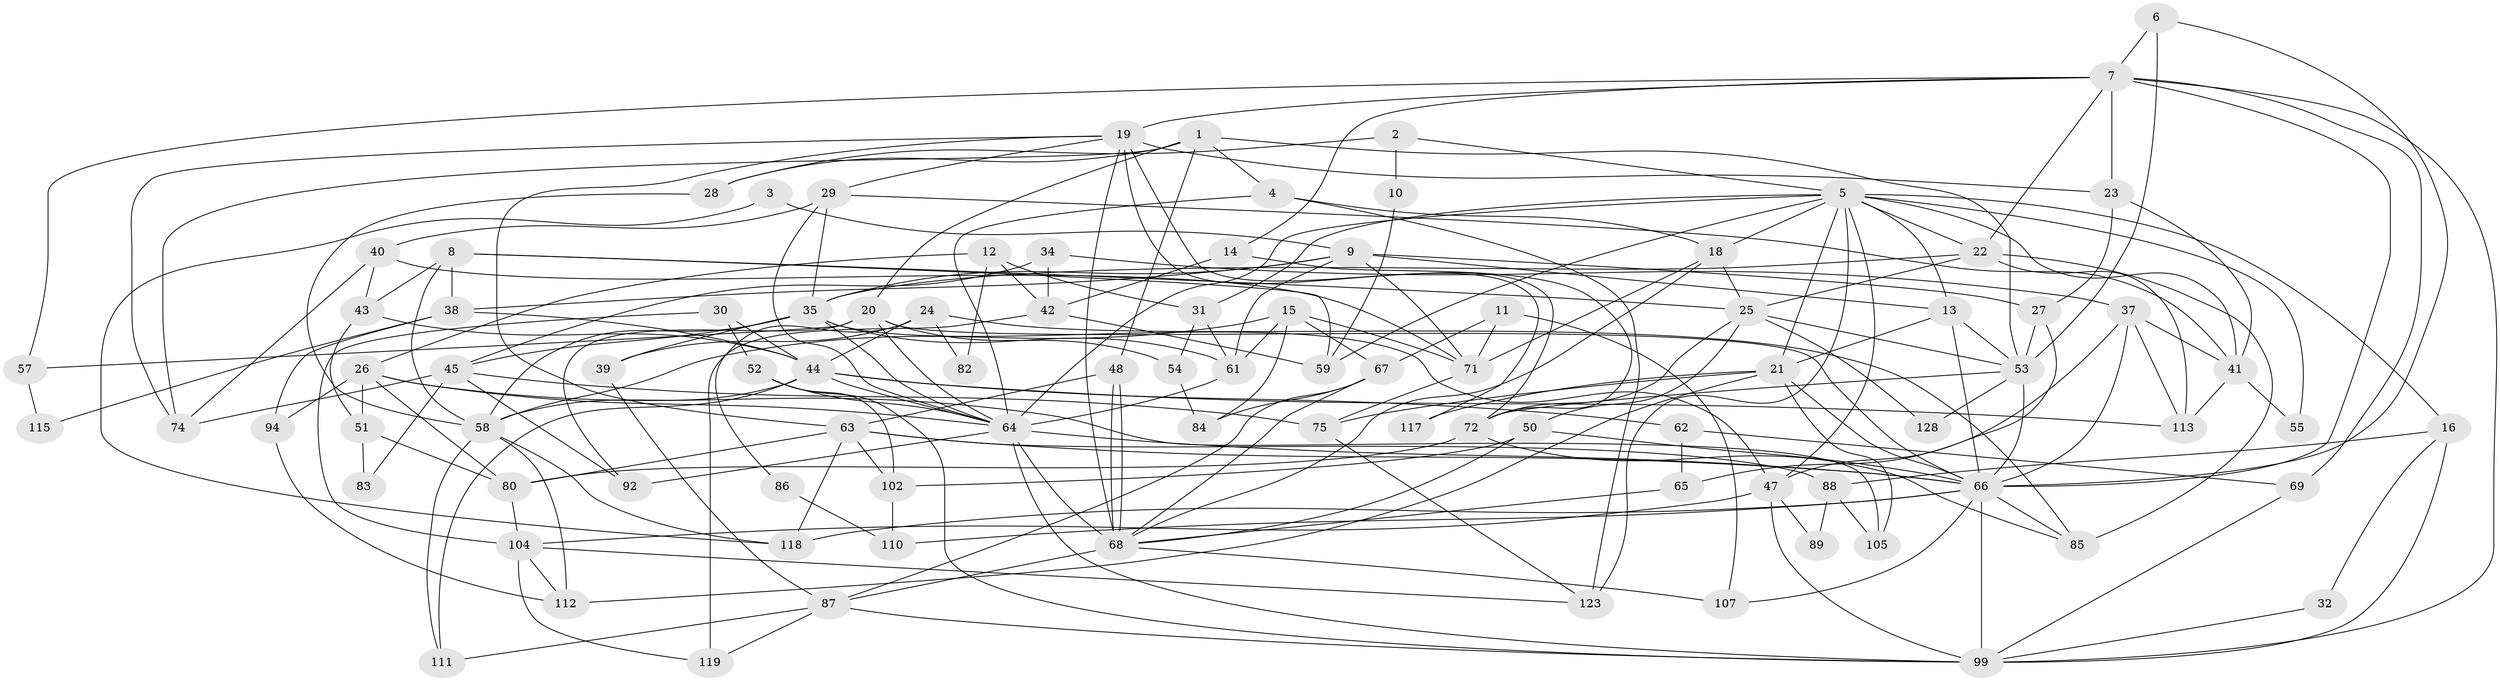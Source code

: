 // original degree distribution, {6: 0.11363636363636363, 3: 0.22727272727272727, 2: 0.14393939393939395, 4: 0.3106060606060606, 8: 0.007575757575757576, 5: 0.17424242424242425, 9: 0.007575757575757576, 7: 0.015151515151515152}
// Generated by graph-tools (version 1.1) at 2025/18/03/04/25 18:18:40]
// undirected, 92 vertices, 219 edges
graph export_dot {
graph [start="1"]
  node [color=gray90,style=filled];
  1;
  2;
  3;
  4;
  5 [super="+122+95+98"];
  6;
  7 [super="+77+17"];
  8;
  9 [super="+36"];
  10;
  11;
  12;
  13 [super="+60"];
  14;
  15 [super="+90"];
  16;
  18;
  19 [super="+109"];
  20;
  21 [super="+33"];
  22 [super="+96"];
  23;
  24;
  25 [super="+106"];
  26;
  27;
  28;
  29;
  30;
  31;
  32;
  34;
  35 [super="+101"];
  37;
  38 [super="+49"];
  39;
  40;
  41;
  42;
  43 [super="+130"];
  44 [super="+79+124"];
  45 [super="+121"];
  47;
  48;
  50 [super="+129"];
  51;
  52;
  53 [super="+56"];
  54;
  55;
  57;
  58 [super="+78"];
  59;
  61 [super="+73"];
  62;
  63 [super="+93"];
  64 [super="+91"];
  65;
  66 [super="+76+125"];
  67;
  68 [super="+81+70"];
  69;
  71 [super="+132"];
  72 [super="+126"];
  74;
  75;
  80 [super="+97"];
  82;
  83;
  84;
  85;
  86;
  87;
  88;
  89;
  92;
  94;
  99 [super="+103+108"];
  102;
  104 [super="+114"];
  105;
  107;
  110;
  111;
  112;
  113 [super="+116"];
  115;
  117;
  118;
  119;
  123;
  128;
  1 -- 48;
  1 -- 4;
  1 -- 20;
  1 -- 28;
  1 -- 53;
  1 -- 74;
  2 -- 28;
  2 -- 10;
  2 -- 5;
  3 -- 118;
  3 -- 9;
  4 -- 123;
  4 -- 64;
  4 -- 18;
  5 -- 18;
  5 -- 21;
  5 -- 31;
  5 -- 47;
  5 -- 123;
  5 -- 59;
  5 -- 22;
  5 -- 64;
  5 -- 16;
  5 -- 55;
  5 -- 41;
  5 -- 13;
  6 -- 53;
  6 -- 7;
  6 -- 66;
  7 -- 57;
  7 -- 69;
  7 -- 99;
  7 -- 22;
  7 -- 23;
  7 -- 66;
  7 -- 19;
  7 -- 14;
  8 -- 43;
  8 -- 59;
  8 -- 58;
  8 -- 38;
  8 -- 25;
  9 -- 71;
  9 -- 13;
  9 -- 35;
  9 -- 38;
  9 -- 27;
  9 -- 61;
  10 -- 59;
  11 -- 107;
  11 -- 67;
  11 -- 71;
  12 -- 42;
  12 -- 26;
  12 -- 31;
  12 -- 82;
  13 -- 21;
  13 -- 66;
  13 -- 53;
  14 -- 42;
  14 -- 72;
  15 -- 71;
  15 -- 67;
  15 -- 58;
  15 -- 84;
  15 -- 61;
  16 -- 32;
  16 -- 88;
  16 -- 99;
  18 -- 25;
  18 -- 71;
  18 -- 68;
  19 -- 23;
  19 -- 72 [weight=2];
  19 -- 68;
  19 -- 117;
  19 -- 74;
  19 -- 29;
  19 -- 63;
  20 -- 54;
  20 -- 57;
  20 -- 92;
  20 -- 64;
  20 -- 66;
  21 -- 112;
  21 -- 117;
  21 -- 105;
  21 -- 75;
  21 -- 66;
  22 -- 85;
  22 -- 25;
  22 -- 113;
  22 -- 35;
  23 -- 27;
  23 -- 41;
  24 -- 39;
  24 -- 44;
  24 -- 82;
  24 -- 85;
  24 -- 86;
  25 -- 128;
  25 -- 50;
  25 -- 53;
  25 -- 72;
  26 -- 80;
  26 -- 51;
  26 -- 94;
  26 -- 105;
  26 -- 64;
  27 -- 47;
  27 -- 53;
  28 -- 58;
  29 -- 41;
  29 -- 40;
  29 -- 64;
  29 -- 35;
  30 -- 52;
  30 -- 44;
  30 -- 104;
  31 -- 54;
  31 -- 61;
  32 -- 99;
  34 -- 37;
  34 -- 42;
  34 -- 45 [weight=2];
  35 -- 47;
  35 -- 39;
  35 -- 61;
  35 -- 45;
  35 -- 58;
  35 -- 64;
  37 -- 41;
  37 -- 65;
  37 -- 113;
  37 -- 66;
  38 -- 44;
  38 -- 115;
  38 -- 94;
  39 -- 87;
  40 -- 74;
  40 -- 71;
  40 -- 43;
  41 -- 55;
  41 -- 113;
  42 -- 119;
  42 -- 59;
  43 -- 51;
  43 -- 44;
  44 -- 62;
  44 -- 111;
  44 -- 58;
  44 -- 64;
  44 -- 113;
  45 -- 75;
  45 -- 83;
  45 -- 74;
  45 -- 92;
  47 -- 104;
  47 -- 89;
  47 -- 99;
  48 -- 68;
  48 -- 68;
  48 -- 63;
  50 -- 66;
  50 -- 68;
  50 -- 102;
  51 -- 80;
  51 -- 83;
  52 -- 102;
  52 -- 99;
  52 -- 64;
  53 -- 66;
  53 -- 72;
  53 -- 128;
  54 -- 84;
  57 -- 115;
  58 -- 118;
  58 -- 111;
  58 -- 112;
  61 -- 64;
  62 -- 65;
  62 -- 69;
  63 -- 66;
  63 -- 102;
  63 -- 80;
  63 -- 118;
  63 -- 88;
  64 -- 68 [weight=2];
  64 -- 99;
  64 -- 92;
  64 -- 66;
  65 -- 68;
  66 -- 110;
  66 -- 99;
  66 -- 118;
  66 -- 85;
  66 -- 107;
  67 -- 84;
  67 -- 87;
  67 -- 68;
  68 -- 87;
  68 -- 107;
  69 -- 99;
  71 -- 75;
  72 -- 80;
  72 -- 85;
  75 -- 123;
  80 -- 104;
  86 -- 110;
  87 -- 99;
  87 -- 111;
  87 -- 119;
  88 -- 105;
  88 -- 89;
  94 -- 112;
  102 -- 110;
  104 -- 112;
  104 -- 119;
  104 -- 123;
}

